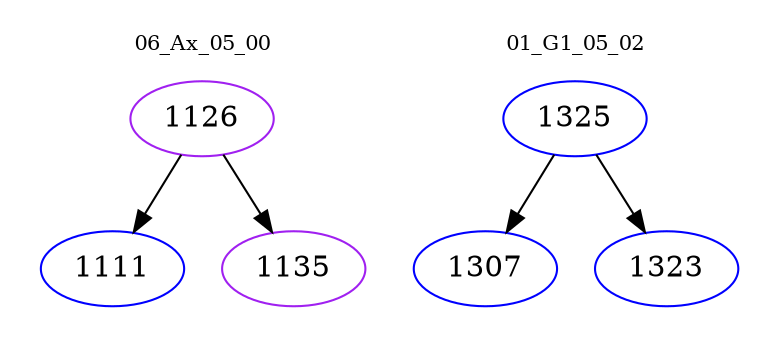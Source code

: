 digraph{
subgraph cluster_0 {
color = white
label = "06_Ax_05_00";
fontsize=10;
T0_1126 [label="1126", color="purple"]
T0_1126 -> T0_1111 [color="black"]
T0_1111 [label="1111", color="blue"]
T0_1126 -> T0_1135 [color="black"]
T0_1135 [label="1135", color="purple"]
}
subgraph cluster_1 {
color = white
label = "01_G1_05_02";
fontsize=10;
T1_1325 [label="1325", color="blue"]
T1_1325 -> T1_1307 [color="black"]
T1_1307 [label="1307", color="blue"]
T1_1325 -> T1_1323 [color="black"]
T1_1323 [label="1323", color="blue"]
}
}
